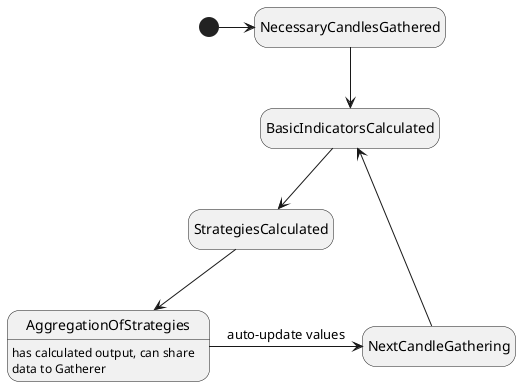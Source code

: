 @startuml
'https://plantuml.com/state-diagram
hide empty description

 [*] -> NecessaryCandlesGathered
 NecessaryCandlesGathered --> BasicIndicatorsCalculated
 BasicIndicatorsCalculated --> StrategiesCalculated
 StrategiesCalculated --> AggregationOfStrategies
 AggregationOfStrategies -> NextCandleGathering : auto-update values
 NextCandleGathering --> BasicIndicatorsCalculated
AggregationOfStrategies : has calculated output, can share
AggregationOfStrategies : data to Gatherer
@enduml